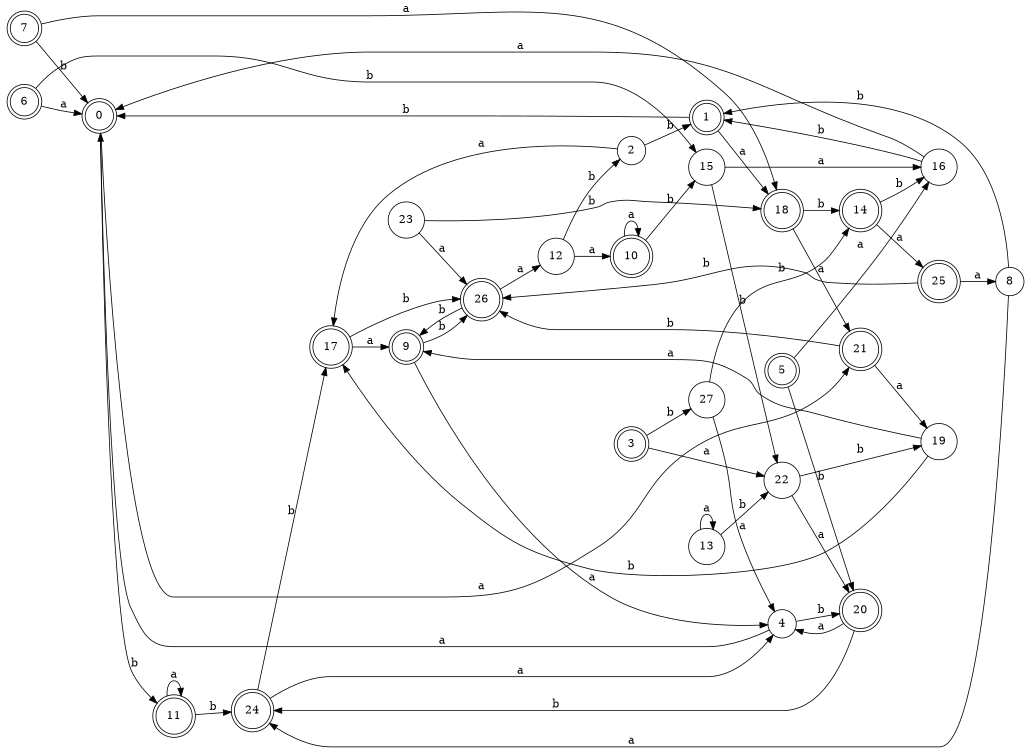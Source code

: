 digraph n23_8 {
__start0 [label="" shape="none"];

rankdir=LR;
size="8,5";

s0 [style="rounded,filled", color="black", fillcolor="white" shape="doublecircle", label="0"];
s1 [style="rounded,filled", color="black", fillcolor="white" shape="doublecircle", label="1"];
s2 [style="filled", color="black", fillcolor="white" shape="circle", label="2"];
s3 [style="rounded,filled", color="black", fillcolor="white" shape="doublecircle", label="3"];
s4 [style="filled", color="black", fillcolor="white" shape="circle", label="4"];
s5 [style="rounded,filled", color="black", fillcolor="white" shape="doublecircle", label="5"];
s6 [style="rounded,filled", color="black", fillcolor="white" shape="doublecircle", label="6"];
s7 [style="rounded,filled", color="black", fillcolor="white" shape="doublecircle", label="7"];
s8 [style="filled", color="black", fillcolor="white" shape="circle", label="8"];
s9 [style="rounded,filled", color="black", fillcolor="white" shape="doublecircle", label="9"];
s10 [style="rounded,filled", color="black", fillcolor="white" shape="doublecircle", label="10"];
s11 [style="rounded,filled", color="black", fillcolor="white" shape="doublecircle", label="11"];
s12 [style="filled", color="black", fillcolor="white" shape="circle", label="12"];
s13 [style="filled", color="black", fillcolor="white" shape="circle", label="13"];
s14 [style="rounded,filled", color="black", fillcolor="white" shape="doublecircle", label="14"];
s15 [style="filled", color="black", fillcolor="white" shape="circle", label="15"];
s16 [style="filled", color="black", fillcolor="white" shape="circle", label="16"];
s17 [style="rounded,filled", color="black", fillcolor="white" shape="doublecircle", label="17"];
s18 [style="rounded,filled", color="black", fillcolor="white" shape="doublecircle", label="18"];
s19 [style="filled", color="black", fillcolor="white" shape="circle", label="19"];
s20 [style="rounded,filled", color="black", fillcolor="white" shape="doublecircle", label="20"];
s21 [style="rounded,filled", color="black", fillcolor="white" shape="doublecircle", label="21"];
s22 [style="filled", color="black", fillcolor="white" shape="circle", label="22"];
s23 [style="filled", color="black", fillcolor="white" shape="circle", label="23"];
s24 [style="rounded,filled", color="black", fillcolor="white" shape="doublecircle", label="24"];
s25 [style="rounded,filled", color="black", fillcolor="white" shape="doublecircle", label="25"];
s26 [style="rounded,filled", color="black", fillcolor="white" shape="doublecircle", label="26"];
s27 [style="filled", color="black", fillcolor="white" shape="circle", label="27"];
s0 -> s21 [label="a"];
s0 -> s11 [label="b"];
s1 -> s18 [label="a"];
s1 -> s0 [label="b"];
s2 -> s17 [label="a"];
s2 -> s1 [label="b"];
s3 -> s22 [label="a"];
s3 -> s27 [label="b"];
s4 -> s0 [label="a"];
s4 -> s20 [label="b"];
s5 -> s16 [label="a"];
s5 -> s20 [label="b"];
s6 -> s0 [label="a"];
s6 -> s15 [label="b"];
s7 -> s18 [label="a"];
s7 -> s0 [label="b"];
s8 -> s24 [label="a"];
s8 -> s1 [label="b"];
s9 -> s4 [label="a"];
s9 -> s26 [label="b"];
s10 -> s10 [label="a"];
s10 -> s15 [label="b"];
s11 -> s11 [label="a"];
s11 -> s24 [label="b"];
s12 -> s10 [label="a"];
s12 -> s2 [label="b"];
s13 -> s13 [label="a"];
s13 -> s22 [label="b"];
s14 -> s25 [label="a"];
s14 -> s16 [label="b"];
s15 -> s16 [label="a"];
s15 -> s22 [label="b"];
s16 -> s0 [label="a"];
s16 -> s1 [label="b"];
s17 -> s9 [label="a"];
s17 -> s26 [label="b"];
s18 -> s21 [label="a"];
s18 -> s14 [label="b"];
s19 -> s9 [label="a"];
s19 -> s17 [label="b"];
s20 -> s4 [label="a"];
s20 -> s24 [label="b"];
s21 -> s19 [label="a"];
s21 -> s26 [label="b"];
s22 -> s20 [label="a"];
s22 -> s19 [label="b"];
s23 -> s26 [label="a"];
s23 -> s18 [label="b"];
s24 -> s4 [label="a"];
s24 -> s17 [label="b"];
s25 -> s8 [label="a"];
s25 -> s26 [label="b"];
s26 -> s12 [label="a"];
s26 -> s9 [label="b"];
s27 -> s4 [label="a"];
s27 -> s14 [label="b"];

}